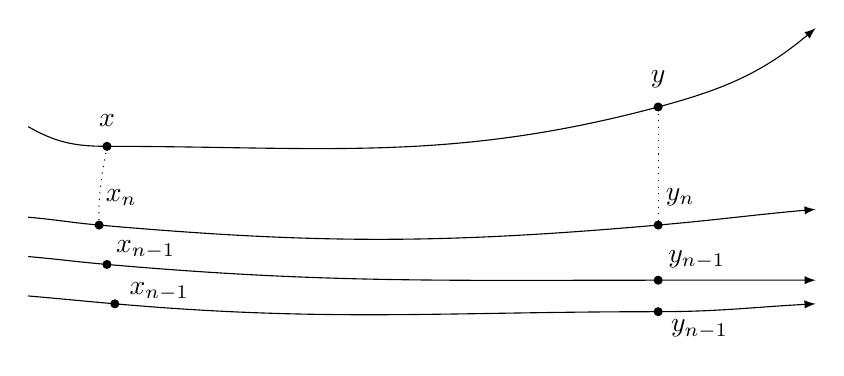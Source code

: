 %Figure to illustrate the lemma 1.41
\begin{tikzpicture}
	\draw [arrows={-latex}] (0,2.75) to [out=330,in=180] (1,2.5)
to [out=0,in=195] (8,3) to [out=15,in=220] (10,4) ;
	\draw [fill] (1,2.5) circle [radius=0.05]
	node [label={[above]$x$}] {};
	\draw [fill] (8,3) circle [radius=0.05]
	node [label={[above]$y$}] {};

	\draw [arrows={-latex}] (0,1.6) to [out=355,in=175] (0.9,1.5) to [out=355,in=185] (8,1.5) to [out=5,in=185] (10,1.7);
	\draw [fill] (0.9,1.5) circle [radius=0.05]
	node [label={[above,xshift=8]$x_n$}] {};
	\draw [fill] (8,1.5) circle [radius=0.05]
	node [label={[above,xshift=8]$y_n$}] {};

	\draw [dotted] (1,2.5) to [out=260,in=92] (0.9,1.5);
	\draw [dotted] (8,3) to (8,1.5);

	\draw [arrows={-latex}] (0,1.1) to [out=355,in=175] (1,1) to [out=355,in=180] (8,0.8) to [out=0,in=180] (10,0.8);
	\draw [fill] (1,1) circle [radius=0.05]
	node [label={[above,yshift=-5,xshift=14]$x_{n-1}$}] {};
	\draw [fill] (8,0.8) circle [radius=0.05]
	node [label={[above,yshift=-3,xshift=14]$y_{n-1}$}] {};

	\draw [arrows={-latex}] (0,0.6) to [out=355,in=175] (1.1,0.5) to [out=355,in=180] (8,0.4) to [out=0,in=183] (10,0.5);
	\draw [fill] (1.1,0.5) circle [radius=0.05]
	node [label={[above,yshift=-6,xshift=16]$x_{n-1}$}] {};
	\draw [fill] (8,0.4) circle [radius=0.05]
	node [label={[below,xshift=15,yshift=-3]$y_{n-1}$}] {};
\end{tikzpicture}